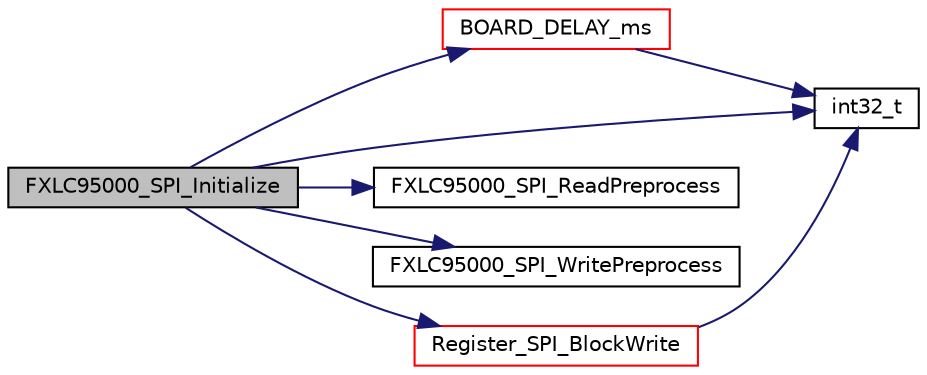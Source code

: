 digraph "FXLC95000_SPI_Initialize"
{
  edge [fontname="Helvetica",fontsize="10",labelfontname="Helvetica",labelfontsize="10"];
  node [fontname="Helvetica",fontsize="10",shape=record];
  rankdir="LR";
  Node69 [label="FXLC95000_SPI_Initialize",height=0.2,width=0.4,color="black", fillcolor="grey75", style="filled", fontcolor="black"];
  Node69 -> Node70 [color="midnightblue",fontsize="10",style="solid",fontname="Helvetica"];
  Node70 [label="BOARD_DELAY_ms",height=0.2,width=0.4,color="red", fillcolor="white", style="filled",URL="$systick__utils_8c.html#ab052b802081fd87e1bda8d56e2c0db42",tooltip="Function to insert delays. "];
  Node70 -> Node72 [color="midnightblue",fontsize="10",style="solid",fontname="Helvetica"];
  Node72 [label="int32_t",height=0.2,width=0.4,color="black", fillcolor="white", style="filled",URL="$data__format__service_8h.html#a5d7069350a7d7e65686c77a8038f462f",tooltip="The interface function to append the data on the formated stream. "];
  Node69 -> Node74 [color="midnightblue",fontsize="10",style="solid",fontname="Helvetica"];
  Node74 [label="FXLC95000_SPI_ReadPreprocess",height=0.2,width=0.4,color="black", fillcolor="white", style="filled",URL="$fxlc95000__drv_8c.html#a8e3488e3a4db535a6c822746377c289b",tooltip="The SPI Read Pre-Process function to generate Sensor specific SPI Message Header. ..."];
  Node69 -> Node75 [color="midnightblue",fontsize="10",style="solid",fontname="Helvetica"];
  Node75 [label="FXLC95000_SPI_WritePreprocess",height=0.2,width=0.4,color="black", fillcolor="white", style="filled",URL="$fxlc95000__drv_8c.html#a627506e76cad9d842873b8e549998baf",tooltip="The SPI Write Pre-Process function to generate Sensor specific SPI Message Header. "];
  Node69 -> Node72 [color="midnightblue",fontsize="10",style="solid",fontname="Helvetica"];
  Node69 -> Node76 [color="midnightblue",fontsize="10",style="solid",fontname="Helvetica"];
  Node76 [label="Register_SPI_BlockWrite",height=0.2,width=0.4,color="red", fillcolor="white", style="filled",URL="$register__io__spi_8c.html#a0662e3575811a227d02c1cfe802744c5",tooltip="The interface function to block write to a sensor register. "];
  Node76 -> Node72 [color="midnightblue",fontsize="10",style="solid",fontname="Helvetica"];
}
